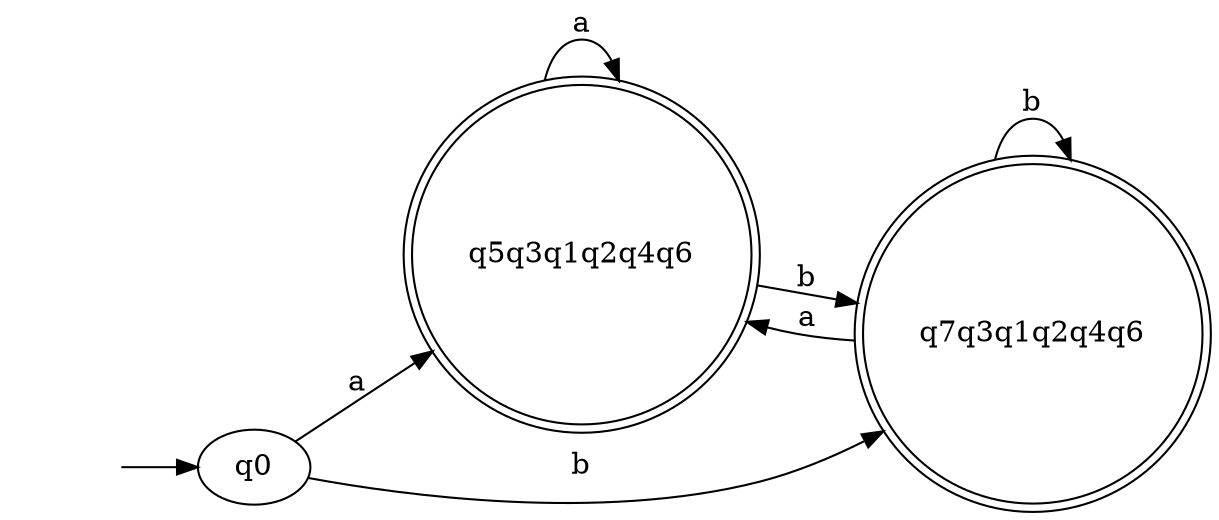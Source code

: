 digraph id
{
	rankdir =  LR; node_start [label = "", shape = none]; 
	node_start ->  q0; 
	q5q3q1q2q4q6 [label =q5q3q1q2q4q6, shape = doublecircle]; 
	q7q3q1q2q4q6 [label =q7q3q1q2q4q6, shape = doublecircle]; 
	q0 -> q5q3q1q2q4q6 ["label"="a"]; 
	q0 -> q7q3q1q2q4q6 ["label"="b"]; 
	q5q3q1q2q4q6 -> q5q3q1q2q4q6 ["label"="a"]; 
	q5q3q1q2q4q6 -> q7q3q1q2q4q6 ["label"="b"]; 
	q7q3q1q2q4q6 -> q5q3q1q2q4q6 ["label"="a"]; 
	q7q3q1q2q4q6 -> q7q3q1q2q4q6 ["label"="b"]; 
}